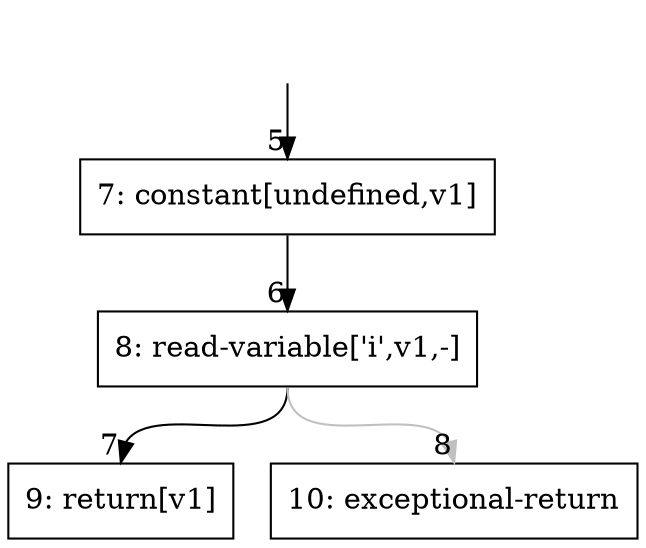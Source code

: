 digraph {
rankdir="TD"
BB_entry3[shape=none,label=""];
BB_entry3 -> BB5 [tailport=s, headport=n, headlabel="    5"]
BB5 [shape=record label="{7: constant[undefined,v1]}" ] 
BB5 -> BB6 [tailport=s, headport=n, headlabel="      6"]
BB6 [shape=record label="{8: read-variable['i',v1,-]}" ] 
BB6 -> BB7 [tailport=s, headport=n, headlabel="      7"]
BB6 -> BB8 [tailport=s, headport=n, color=gray, headlabel="      8"]
BB7 [shape=record label="{9: return[v1]}" ] 
BB8 [shape=record label="{10: exceptional-return}" ] 
//#$~ 19
}
